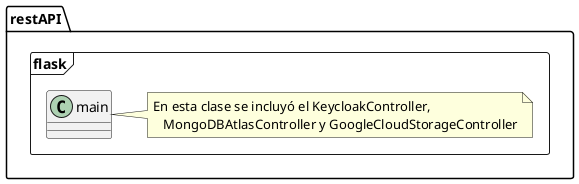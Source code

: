 @startuml KARAOKE!_Code_Diagram

package restAPI.flask <<Frame>>{
     class main 
    note right of main
	En esta clase se incluyó el KeycloakController,
    MongoDBAtlasController y GoogleCloudStorageController
    end note

}

@enduml
